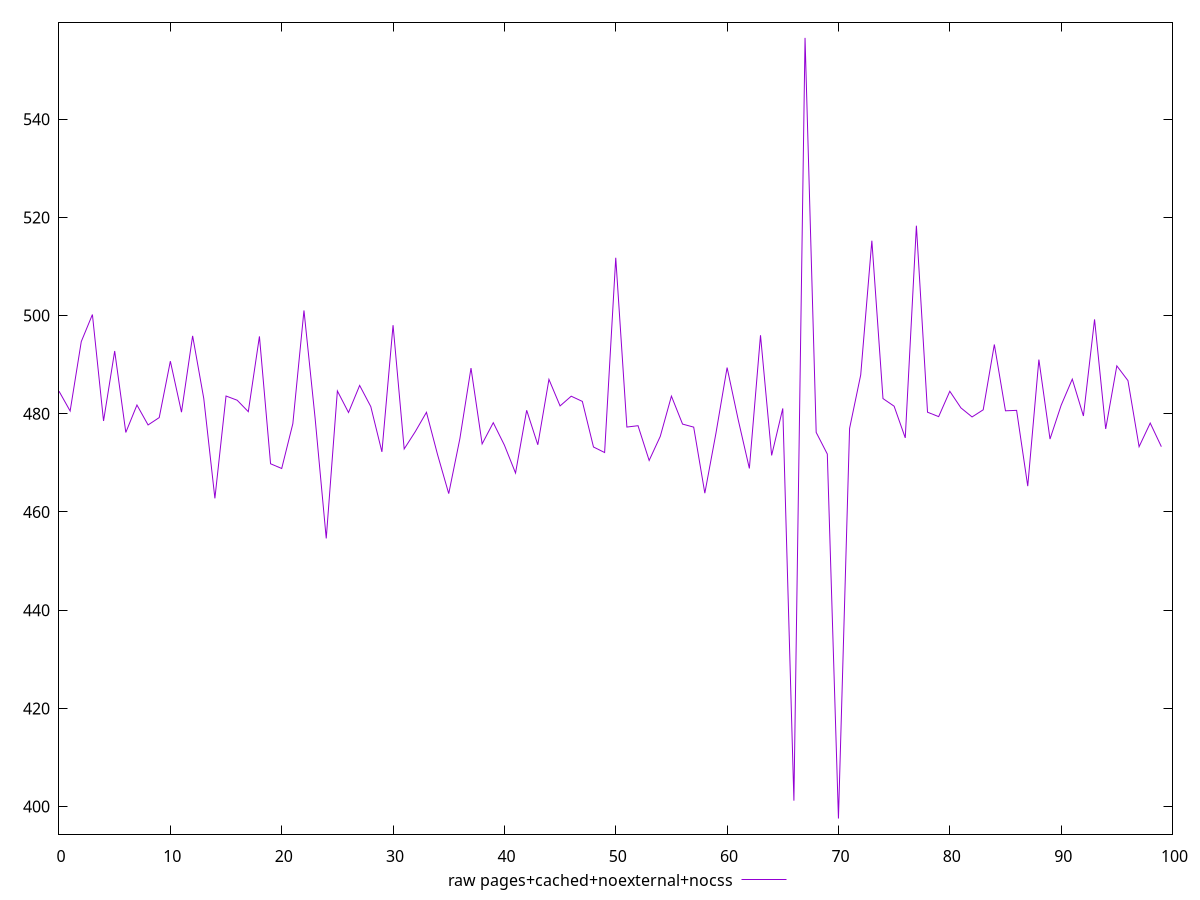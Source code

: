 $_rawPagesCachedNoexternalNocss <<EOF
484.6080000000002
480.568
494.70400000000035
500.2160000000004
478.5400000000001
492.78400000000033
476.19999999999993
481.7880000000002
477.7280000000001
479.22799999999995
490.71600000000007
480.3320000000001
495.8760000000001
483.1320000000004
462.7800000000001
483.62400000000036
482.76400000000035
480.43200000000013
495.768
469.8240000000001
468.86000000000024
477.98399999999975
501.0440000000002
479.1120000000002
454.6120000000001
484.6560000000003
480.26400000000024
485.7760000000004
481.47200000000015
472.24399999999997
498.05600000000044
472.84000000000015
476.38
480.3040000000001
471.65999999999985
463.74000000000024
474.9279999999998
489.3120000000003
473.8720000000004
478.18799999999965
473.62000000000023
467.93200000000013
480.7200000000002
473.6880000000002
487.0080000000003
481.60400000000027
483.5840000000003
482.5239999999998
473.2399999999998
472.11200000000025
511.7760000000004
477.3
477.5760000000002
470.4960000000003
475.4119999999999
483.596
477.9040000000003
477.28400000000005
463.83600000000047
476.0640000000002
489.41200000000003
478.7639999999999
468.87199999999984
496
471.5240000000001
481.09199999999987
401.2080000000002
556.5600000000004
476.2120000000002
471.80400000000003
397.56800000000015
477.0280000000003
487.9240000000002
515.2600000000004
483.10400000000016
481.5440000000002
475.0960000000001
518.316
480.32400000000024
479.4240000000002
484.5880000000003
481.20400000000006
479.36
480.8120000000001
494.1160000000001
480.6120000000001
480.7000000000003
465.26800000000014
491.0360000000005
474.86000000000024
481.7360000000006
487.06
479.5560000000001
499.22399999999993
476.9160000000002
489.76400000000035
486.76000000000033
473.3000000000001
478.10800000000035
473.3040000000004
EOF
set key outside below
set terminal pngcairo
set output "report_00005_2020-11-02T22-26-11.212Z/mainthread-work-breakdown/pages+cached+noexternal+nocss//raw.png"
set yrange [394.38816000000014:559.7398400000004]
plot $_rawPagesCachedNoexternalNocss title "raw pages+cached+noexternal+nocss" with line ,